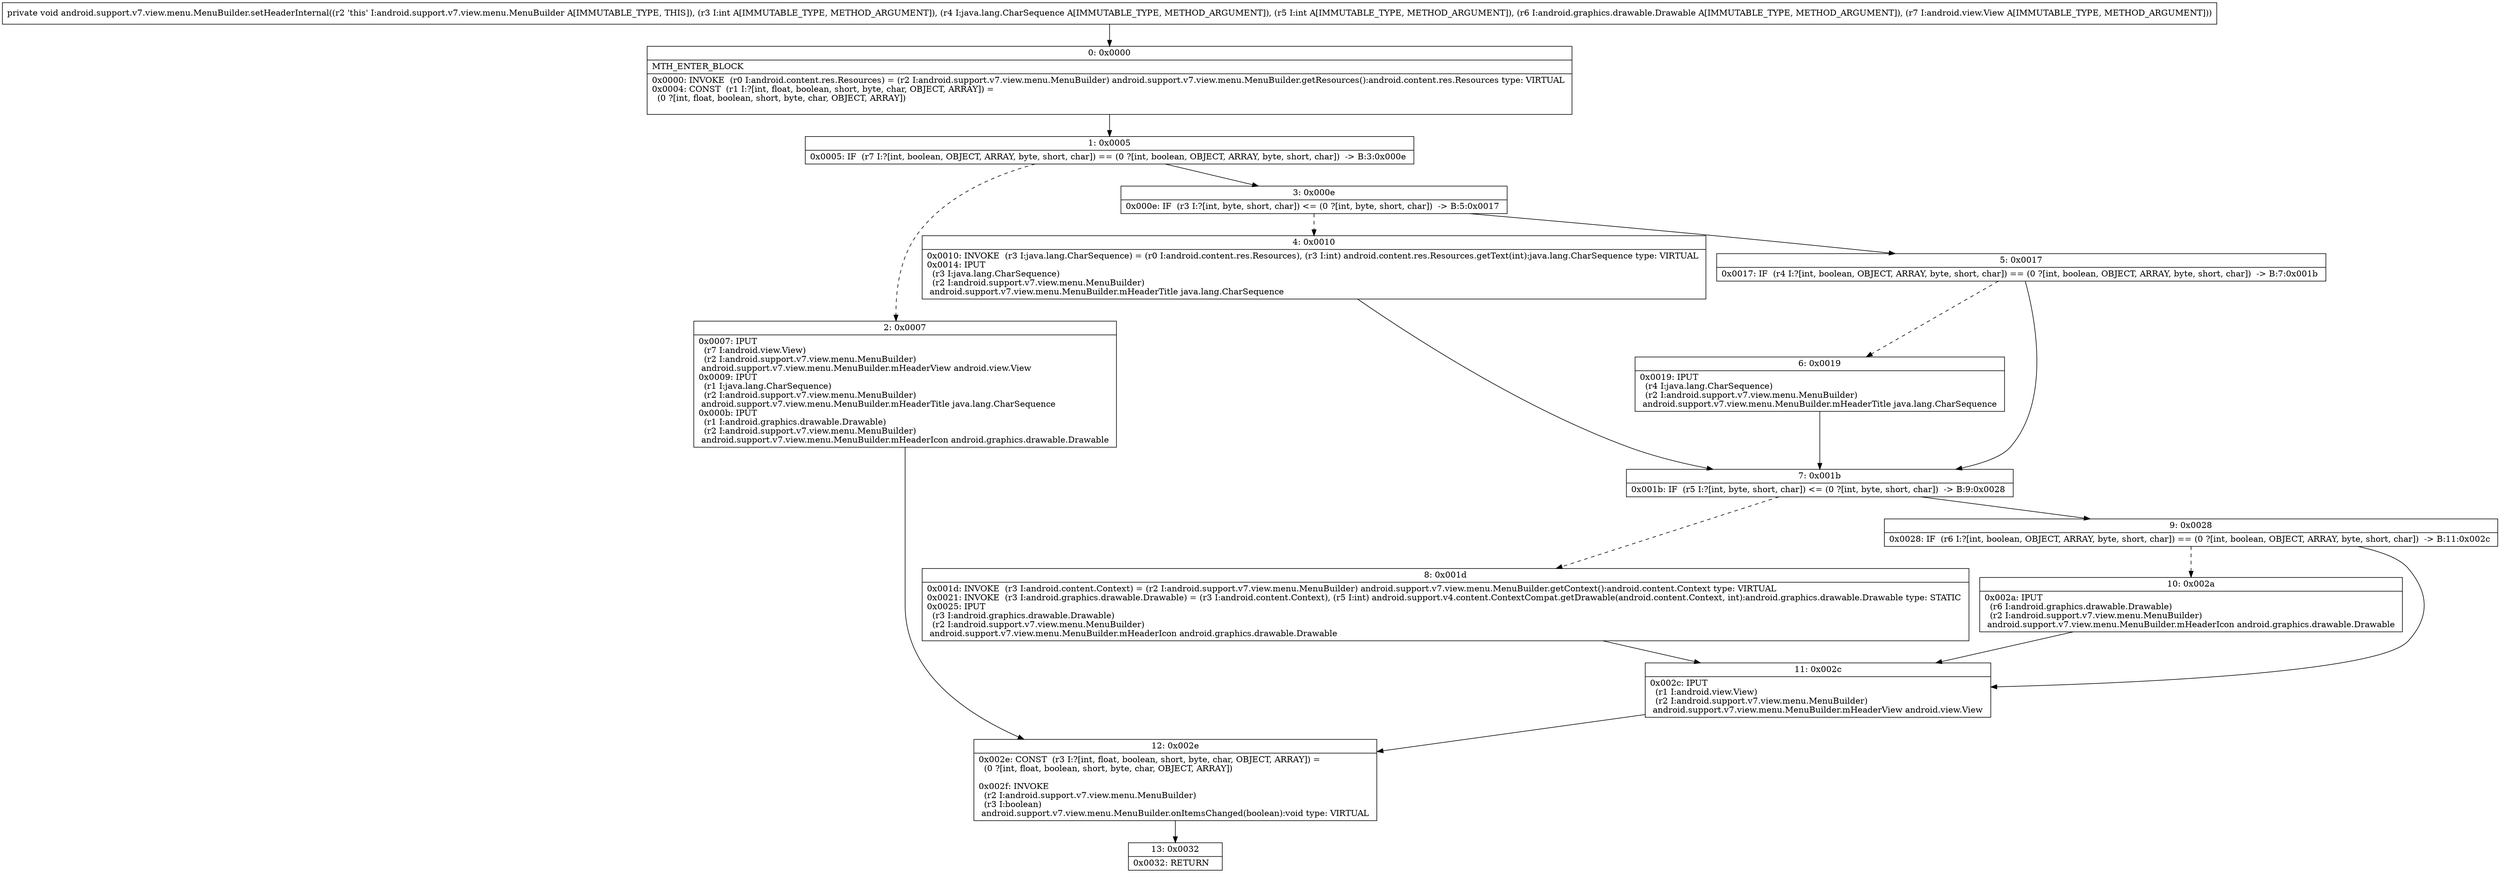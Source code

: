 digraph "CFG forandroid.support.v7.view.menu.MenuBuilder.setHeaderInternal(ILjava\/lang\/CharSequence;ILandroid\/graphics\/drawable\/Drawable;Landroid\/view\/View;)V" {
Node_0 [shape=record,label="{0\:\ 0x0000|MTH_ENTER_BLOCK\l|0x0000: INVOKE  (r0 I:android.content.res.Resources) = (r2 I:android.support.v7.view.menu.MenuBuilder) android.support.v7.view.menu.MenuBuilder.getResources():android.content.res.Resources type: VIRTUAL \l0x0004: CONST  (r1 I:?[int, float, boolean, short, byte, char, OBJECT, ARRAY]) = \l  (0 ?[int, float, boolean, short, byte, char, OBJECT, ARRAY])\l \l}"];
Node_1 [shape=record,label="{1\:\ 0x0005|0x0005: IF  (r7 I:?[int, boolean, OBJECT, ARRAY, byte, short, char]) == (0 ?[int, boolean, OBJECT, ARRAY, byte, short, char])  \-\> B:3:0x000e \l}"];
Node_2 [shape=record,label="{2\:\ 0x0007|0x0007: IPUT  \l  (r7 I:android.view.View)\l  (r2 I:android.support.v7.view.menu.MenuBuilder)\l android.support.v7.view.menu.MenuBuilder.mHeaderView android.view.View \l0x0009: IPUT  \l  (r1 I:java.lang.CharSequence)\l  (r2 I:android.support.v7.view.menu.MenuBuilder)\l android.support.v7.view.menu.MenuBuilder.mHeaderTitle java.lang.CharSequence \l0x000b: IPUT  \l  (r1 I:android.graphics.drawable.Drawable)\l  (r2 I:android.support.v7.view.menu.MenuBuilder)\l android.support.v7.view.menu.MenuBuilder.mHeaderIcon android.graphics.drawable.Drawable \l}"];
Node_3 [shape=record,label="{3\:\ 0x000e|0x000e: IF  (r3 I:?[int, byte, short, char]) \<= (0 ?[int, byte, short, char])  \-\> B:5:0x0017 \l}"];
Node_4 [shape=record,label="{4\:\ 0x0010|0x0010: INVOKE  (r3 I:java.lang.CharSequence) = (r0 I:android.content.res.Resources), (r3 I:int) android.content.res.Resources.getText(int):java.lang.CharSequence type: VIRTUAL \l0x0014: IPUT  \l  (r3 I:java.lang.CharSequence)\l  (r2 I:android.support.v7.view.menu.MenuBuilder)\l android.support.v7.view.menu.MenuBuilder.mHeaderTitle java.lang.CharSequence \l}"];
Node_5 [shape=record,label="{5\:\ 0x0017|0x0017: IF  (r4 I:?[int, boolean, OBJECT, ARRAY, byte, short, char]) == (0 ?[int, boolean, OBJECT, ARRAY, byte, short, char])  \-\> B:7:0x001b \l}"];
Node_6 [shape=record,label="{6\:\ 0x0019|0x0019: IPUT  \l  (r4 I:java.lang.CharSequence)\l  (r2 I:android.support.v7.view.menu.MenuBuilder)\l android.support.v7.view.menu.MenuBuilder.mHeaderTitle java.lang.CharSequence \l}"];
Node_7 [shape=record,label="{7\:\ 0x001b|0x001b: IF  (r5 I:?[int, byte, short, char]) \<= (0 ?[int, byte, short, char])  \-\> B:9:0x0028 \l}"];
Node_8 [shape=record,label="{8\:\ 0x001d|0x001d: INVOKE  (r3 I:android.content.Context) = (r2 I:android.support.v7.view.menu.MenuBuilder) android.support.v7.view.menu.MenuBuilder.getContext():android.content.Context type: VIRTUAL \l0x0021: INVOKE  (r3 I:android.graphics.drawable.Drawable) = (r3 I:android.content.Context), (r5 I:int) android.support.v4.content.ContextCompat.getDrawable(android.content.Context, int):android.graphics.drawable.Drawable type: STATIC \l0x0025: IPUT  \l  (r3 I:android.graphics.drawable.Drawable)\l  (r2 I:android.support.v7.view.menu.MenuBuilder)\l android.support.v7.view.menu.MenuBuilder.mHeaderIcon android.graphics.drawable.Drawable \l}"];
Node_9 [shape=record,label="{9\:\ 0x0028|0x0028: IF  (r6 I:?[int, boolean, OBJECT, ARRAY, byte, short, char]) == (0 ?[int, boolean, OBJECT, ARRAY, byte, short, char])  \-\> B:11:0x002c \l}"];
Node_10 [shape=record,label="{10\:\ 0x002a|0x002a: IPUT  \l  (r6 I:android.graphics.drawable.Drawable)\l  (r2 I:android.support.v7.view.menu.MenuBuilder)\l android.support.v7.view.menu.MenuBuilder.mHeaderIcon android.graphics.drawable.Drawable \l}"];
Node_11 [shape=record,label="{11\:\ 0x002c|0x002c: IPUT  \l  (r1 I:android.view.View)\l  (r2 I:android.support.v7.view.menu.MenuBuilder)\l android.support.v7.view.menu.MenuBuilder.mHeaderView android.view.View \l}"];
Node_12 [shape=record,label="{12\:\ 0x002e|0x002e: CONST  (r3 I:?[int, float, boolean, short, byte, char, OBJECT, ARRAY]) = \l  (0 ?[int, float, boolean, short, byte, char, OBJECT, ARRAY])\l \l0x002f: INVOKE  \l  (r2 I:android.support.v7.view.menu.MenuBuilder)\l  (r3 I:boolean)\l android.support.v7.view.menu.MenuBuilder.onItemsChanged(boolean):void type: VIRTUAL \l}"];
Node_13 [shape=record,label="{13\:\ 0x0032|0x0032: RETURN   \l}"];
MethodNode[shape=record,label="{private void android.support.v7.view.menu.MenuBuilder.setHeaderInternal((r2 'this' I:android.support.v7.view.menu.MenuBuilder A[IMMUTABLE_TYPE, THIS]), (r3 I:int A[IMMUTABLE_TYPE, METHOD_ARGUMENT]), (r4 I:java.lang.CharSequence A[IMMUTABLE_TYPE, METHOD_ARGUMENT]), (r5 I:int A[IMMUTABLE_TYPE, METHOD_ARGUMENT]), (r6 I:android.graphics.drawable.Drawable A[IMMUTABLE_TYPE, METHOD_ARGUMENT]), (r7 I:android.view.View A[IMMUTABLE_TYPE, METHOD_ARGUMENT])) }"];
MethodNode -> Node_0;
Node_0 -> Node_1;
Node_1 -> Node_2[style=dashed];
Node_1 -> Node_3;
Node_2 -> Node_12;
Node_3 -> Node_4[style=dashed];
Node_3 -> Node_5;
Node_4 -> Node_7;
Node_5 -> Node_6[style=dashed];
Node_5 -> Node_7;
Node_6 -> Node_7;
Node_7 -> Node_8[style=dashed];
Node_7 -> Node_9;
Node_8 -> Node_11;
Node_9 -> Node_10[style=dashed];
Node_9 -> Node_11;
Node_10 -> Node_11;
Node_11 -> Node_12;
Node_12 -> Node_13;
}

